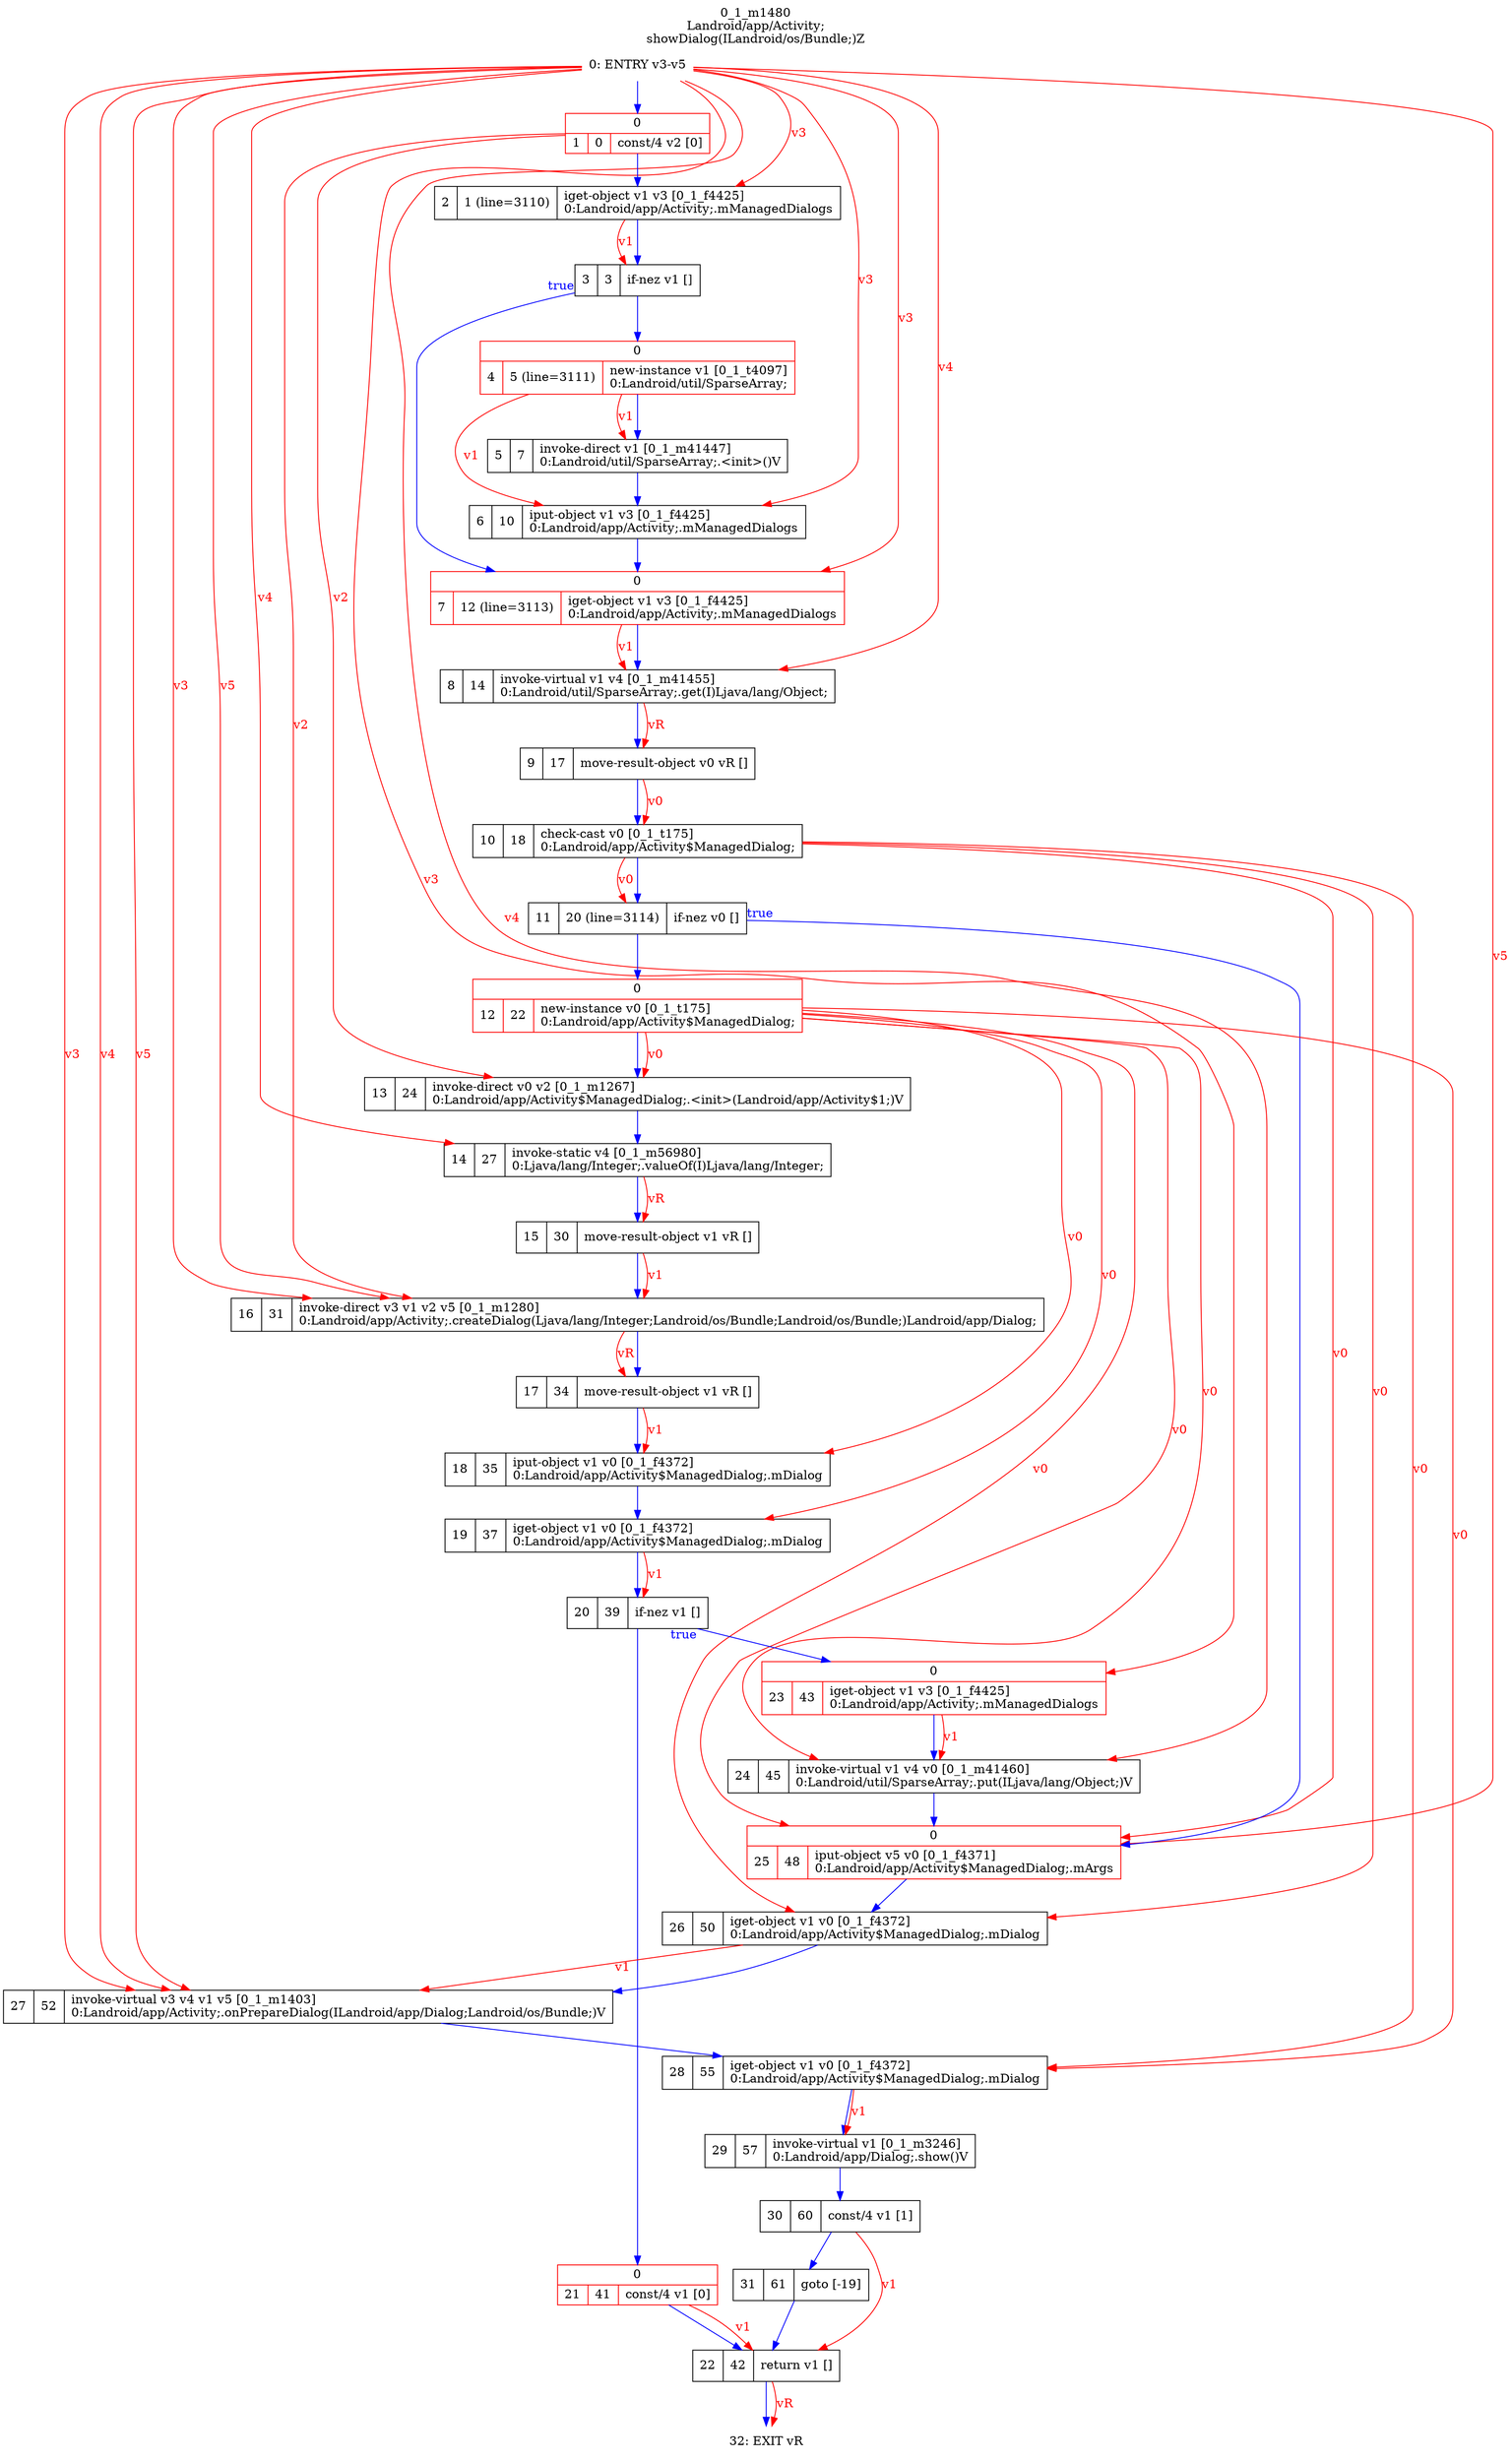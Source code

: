 digraph G {
rankdir=UD;
labelloc=t;
label="0_1_m1480\nLandroid/app/Activity;
showDialog(ILandroid/os/Bundle;)Z";
0[label="0: ENTRY v3-v5",shape=plaintext];
1[label="{0|{1|0|const/4 v2 [0]\l}}",shape=record, color=red];
2[label="2|1 (line=3110)|iget-object v1 v3 [0_1_f4425]\l0:Landroid/app/Activity;.mManagedDialogs\l",shape=record];
3[label="3|3|if-nez v1 []\l",shape=record];
4[label="{0|{4|5 (line=3111)|new-instance v1 [0_1_t4097]\l0:Landroid/util/SparseArray;\l}}",shape=record, color=red];
5[label="5|7|invoke-direct v1 [0_1_m41447]\l0:Landroid/util/SparseArray;.\<init\>()V\l",shape=record,URL="0_1_m41447.dot"];
6[label="6|10|iput-object v1 v3 [0_1_f4425]\l0:Landroid/app/Activity;.mManagedDialogs\l",shape=record];
7[label="{0|{7|12 (line=3113)|iget-object v1 v3 [0_1_f4425]\l0:Landroid/app/Activity;.mManagedDialogs\l}}",shape=record, color=red];
8[label="8|14|invoke-virtual v1 v4 [0_1_m41455]\l0:Landroid/util/SparseArray;.get(I)Ljava/lang/Object;\l",shape=record,URL="0_1_m41455.dot"];
9[label="9|17|move-result-object v0 vR []\l",shape=record];
10[label="10|18|check-cast v0 [0_1_t175]\l0:Landroid/app/Activity$ManagedDialog;\l",shape=record];
11[label="11|20 (line=3114)|if-nez v0 []\l",shape=record];
12[label="{0|{12|22|new-instance v0 [0_1_t175]\l0:Landroid/app/Activity$ManagedDialog;\l}}",shape=record, color=red];
13[label="13|24|invoke-direct v0 v2 [0_1_m1267]\l0:Landroid/app/Activity$ManagedDialog;.\<init\>(Landroid/app/Activity$1;)V\l",shape=record,URL="0_1_m1267.dot"];
14[label="14|27|invoke-static v4 [0_1_m56980]\l0:Ljava/lang/Integer;.valueOf(I)Ljava/lang/Integer;\l",shape=record,URL="0_1_m56980.dot"];
15[label="15|30|move-result-object v1 vR []\l",shape=record];
16[label="16|31|invoke-direct v3 v1 v2 v5 [0_1_m1280]\l0:Landroid/app/Activity;.createDialog(Ljava/lang/Integer;Landroid/os/Bundle;Landroid/os/Bundle;)Landroid/app/Dialog;\l",shape=record,URL="0_1_m1280.dot"];
17[label="17|34|move-result-object v1 vR []\l",shape=record];
18[label="18|35|iput-object v1 v0 [0_1_f4372]\l0:Landroid/app/Activity$ManagedDialog;.mDialog\l",shape=record];
19[label="19|37|iget-object v1 v0 [0_1_f4372]\l0:Landroid/app/Activity$ManagedDialog;.mDialog\l",shape=record];
20[label="20|39|if-nez v1 []\l",shape=record];
21[label="{0|{21|41|const/4 v1 [0]\l}}",shape=record, color=red];
22[label="22|42|return v1 []\l",shape=record];
23[label="{0|{23|43|iget-object v1 v3 [0_1_f4425]\l0:Landroid/app/Activity;.mManagedDialogs\l}}",shape=record, color=red];
24[label="24|45|invoke-virtual v1 v4 v0 [0_1_m41460]\l0:Landroid/util/SparseArray;.put(ILjava/lang/Object;)V\l",shape=record,URL="0_1_m41460.dot"];
25[label="{0|{25|48|iput-object v5 v0 [0_1_f4371]\l0:Landroid/app/Activity$ManagedDialog;.mArgs\l}}",shape=record, color=red];
26[label="26|50|iget-object v1 v0 [0_1_f4372]\l0:Landroid/app/Activity$ManagedDialog;.mDialog\l",shape=record];
27[label="27|52|invoke-virtual v3 v4 v1 v5 [0_1_m1403]\l0:Landroid/app/Activity;.onPrepareDialog(ILandroid/app/Dialog;Landroid/os/Bundle;)V\l",shape=record,URL="0_1_m1403.dot"];
28[label="28|55|iget-object v1 v0 [0_1_f4372]\l0:Landroid/app/Activity$ManagedDialog;.mDialog\l",shape=record];
29[label="29|57|invoke-virtual v1 [0_1_m3246]\l0:Landroid/app/Dialog;.show()V\l",shape=record,URL="0_1_m3246.dot"];
30[label="30|60|const/4 v1 [1]\l",shape=record];
31[label="31|61|goto [-19]\l",shape=record];
32[label="32: EXIT vR",shape=plaintext];
0->1 [color=blue, fontcolor=blue,weight=100, taillabel=""];
1->2 [color=blue, fontcolor=blue,weight=100, taillabel=""];
2->3 [color=blue, fontcolor=blue,weight=100, taillabel=""];
3->7 [color=blue, fontcolor=blue,weight=10, taillabel="true"];
3->4 [color=blue, fontcolor=blue,weight=100, taillabel=""];
4->5 [color=blue, fontcolor=blue,weight=100, taillabel=""];
5->6 [color=blue, fontcolor=blue,weight=100, taillabel=""];
6->7 [color=blue, fontcolor=blue,weight=100, taillabel=""];
7->8 [color=blue, fontcolor=blue,weight=100, taillabel=""];
8->9 [color=blue, fontcolor=blue,weight=100, taillabel=""];
9->10 [color=blue, fontcolor=blue,weight=100, taillabel=""];
10->11 [color=blue, fontcolor=blue,weight=100, taillabel=""];
11->25 [color=blue, fontcolor=blue,weight=10, taillabel="true"];
11->12 [color=blue, fontcolor=blue,weight=100, taillabel=""];
12->13 [color=blue, fontcolor=blue,weight=100, taillabel=""];
13->14 [color=blue, fontcolor=blue,weight=100, taillabel=""];
14->15 [color=blue, fontcolor=blue,weight=100, taillabel=""];
15->16 [color=blue, fontcolor=blue,weight=100, taillabel=""];
16->17 [color=blue, fontcolor=blue,weight=100, taillabel=""];
17->18 [color=blue, fontcolor=blue,weight=100, taillabel=""];
18->19 [color=blue, fontcolor=blue,weight=100, taillabel=""];
19->20 [color=blue, fontcolor=blue,weight=100, taillabel=""];
20->23 [color=blue, fontcolor=blue,weight=10, taillabel="true"];
20->21 [color=blue, fontcolor=blue,weight=100, taillabel=""];
21->22 [color=blue, fontcolor=blue,weight=100, taillabel=""];
22->32 [color=blue, fontcolor=blue,weight=100, taillabel=""];
23->24 [color=blue, fontcolor=blue,weight=100, taillabel=""];
24->25 [color=blue, fontcolor=blue,weight=100, taillabel=""];
25->26 [color=blue, fontcolor=blue,weight=100, taillabel=""];
26->27 [color=blue, fontcolor=blue,weight=100, taillabel=""];
27->28 [color=blue, fontcolor=blue,weight=100, taillabel=""];
28->29 [color=blue, fontcolor=blue,weight=100, taillabel=""];
29->30 [color=blue, fontcolor=blue,weight=100, taillabel=""];
30->31 [color=blue, fontcolor=blue,weight=100, taillabel=""];
31->22 [color=blue, fontcolor=blue,weight=100, taillabel=""];
0->2 [color=red, fontcolor=red, label="v3"];
2->3 [color=red, fontcolor=red, label="v1"];
4->5 [color=red, fontcolor=red, label="v1"];
0->6 [color=red, fontcolor=red, label="v3"];
4->6 [color=red, fontcolor=red, label="v1"];
0->7 [color=red, fontcolor=red, label="v3"];
0->8 [color=red, fontcolor=red, label="v4"];
7->8 [color=red, fontcolor=red, label="v1"];
8->9 [color=red, fontcolor=red, label="vR"];
9->10 [color=red, fontcolor=red, label="v0"];
10->11 [color=red, fontcolor=red, label="v0"];
1->13 [color=red, fontcolor=red, label="v2"];
12->13 [color=red, fontcolor=red, label="v0"];
0->14 [color=red, fontcolor=red, label="v4"];
14->15 [color=red, fontcolor=red, label="vR"];
0->16 [color=red, fontcolor=red, label="v3"];
0->16 [color=red, fontcolor=red, label="v5"];
1->16 [color=red, fontcolor=red, label="v2"];
15->16 [color=red, fontcolor=red, label="v1"];
16->17 [color=red, fontcolor=red, label="vR"];
12->18 [color=red, fontcolor=red, label="v0"];
17->18 [color=red, fontcolor=red, label="v1"];
12->19 [color=red, fontcolor=red, label="v0"];
19->20 [color=red, fontcolor=red, label="v1"];
21->22 [color=red, fontcolor=red, label="v1"];
30->22 [color=red, fontcolor=red, label="v1"];
0->23 [color=red, fontcolor=red, label="v3"];
0->24 [color=red, fontcolor=red, label="v4"];
12->24 [color=red, fontcolor=red, label="v0"];
23->24 [color=red, fontcolor=red, label="v1"];
0->25 [color=red, fontcolor=red, label="v5"];
10->25 [color=red, fontcolor=red, label="v0"];
12->25 [color=red, fontcolor=red, label="v0"];
10->26 [color=red, fontcolor=red, label="v0"];
12->26 [color=red, fontcolor=red, label="v0"];
0->27 [color=red, fontcolor=red, label="v3"];
0->27 [color=red, fontcolor=red, label="v4"];
0->27 [color=red, fontcolor=red, label="v5"];
26->27 [color=red, fontcolor=red, label="v1"];
10->28 [color=red, fontcolor=red, label="v0"];
12->28 [color=red, fontcolor=red, label="v0"];
28->29 [color=red, fontcolor=red, label="v1"];
22->32 [color=red, fontcolor=red, label="vR"];
}
